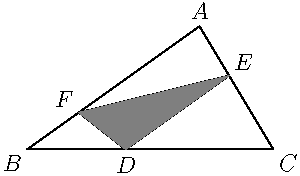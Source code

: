 
import geometry;

size(150);

pair A = (2, 5);
label("$A$", A, N);
pair B = (-5, 0);
label("$B$", B, SW);
pair C = (5, 0);
label("$C$", C, SE);

draw(A -- B -- C -- cycle);

pair D = interp(B, C, 0.4);
label("$D$", D, S);
//draw(A -- D);

pair E = interp(C, A, 0.6);
label("$E$", E, NE);
//draw(B -- E);

pair F = interp(A, B, 0.7);
label("$F$", F, NW);
//draw(C -- F);

draw(D -- E -- F -- cycle);
fill(D -- E -- F -- cycle, gray);
